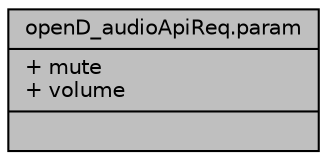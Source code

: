 digraph "openD_audioApiReq.param"
{
  edge [fontname="Helvetica",fontsize="10",labelfontname="Helvetica",labelfontsize="10"];
  node [fontname="Helvetica",fontsize="10",shape=record];
  Node7 [label="{openD_audioApiReq.param\n|+ mute\l+ volume\l|}",height=0.2,width=0.4,color="black", fillcolor="grey75", style="filled", fontcolor="black"];
}
